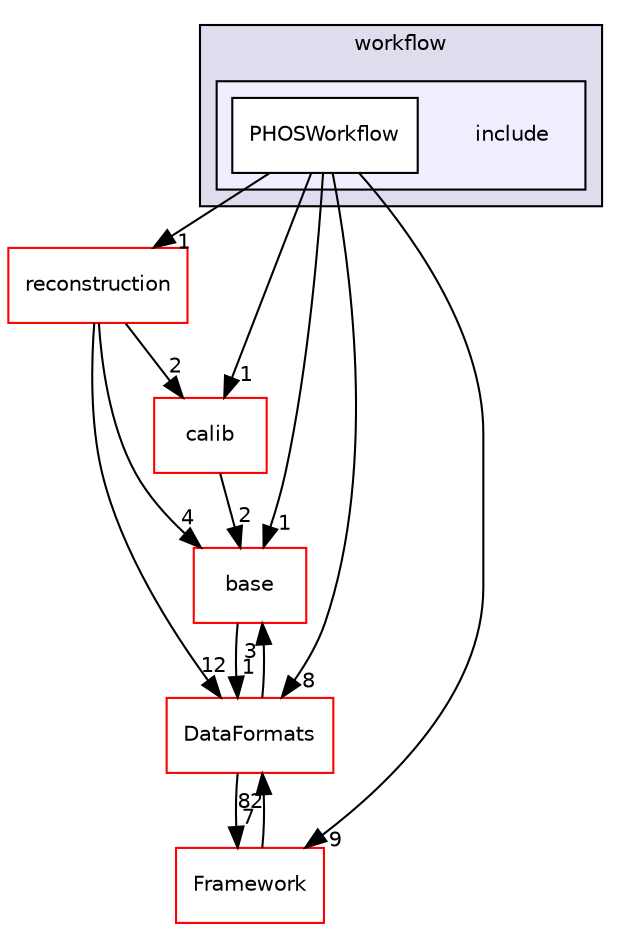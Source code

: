 digraph "/home/travis/build/AliceO2Group/AliceO2/Detectors/PHOS/workflow/include" {
  bgcolor=transparent;
  compound=true
  node [ fontsize="10", fontname="Helvetica"];
  edge [ labelfontsize="10", labelfontname="Helvetica"];
  subgraph clusterdir_f023896f16295b508dee7254d9ce4010 {
    graph [ bgcolor="#ddddee", pencolor="black", label="workflow" fontname="Helvetica", fontsize="10", URL="dir_f023896f16295b508dee7254d9ce4010.html"]
  subgraph clusterdir_9a0b85f4762b447524757a410a4669a6 {
    graph [ bgcolor="#eeeeff", pencolor="black", label="" URL="dir_9a0b85f4762b447524757a410a4669a6.html"];
    dir_9a0b85f4762b447524757a410a4669a6 [shape=plaintext label="include"];
    dir_57892ede50439a9ad0a64f613942a571 [shape=box label="PHOSWorkflow" color="black" fillcolor="white" style="filled" URL="dir_57892ede50439a9ad0a64f613942a571.html"];
  }
  }
  dir_f8d0b672e09eeb12dbd411d9fb531afa [shape=box label="calib" color="red" URL="dir_f8d0b672e09eeb12dbd411d9fb531afa.html"];
  dir_fa21b46838f21636bfdcc60e4853f0ed [shape=box label="base" color="red" URL="dir_fa21b46838f21636bfdcc60e4853f0ed.html"];
  dir_da16e9ad2b18bb132f2d9a9746692e88 [shape=box label="reconstruction" color="red" URL="dir_da16e9ad2b18bb132f2d9a9746692e88.html"];
  dir_bcbb2cf9a3d3d83e5515c82071a07177 [shape=box label="Framework" color="red" URL="dir_bcbb2cf9a3d3d83e5515c82071a07177.html"];
  dir_2171f7ec022c5423887b07c69b2f5b48 [shape=box label="DataFormats" color="red" URL="dir_2171f7ec022c5423887b07c69b2f5b48.html"];
  dir_57892ede50439a9ad0a64f613942a571->dir_f8d0b672e09eeb12dbd411d9fb531afa [headlabel="1", labeldistance=1.5 headhref="dir_000384_000348.html"];
  dir_57892ede50439a9ad0a64f613942a571->dir_fa21b46838f21636bfdcc60e4853f0ed [headlabel="1", labeldistance=1.5 headhref="dir_000384_000209.html"];
  dir_57892ede50439a9ad0a64f613942a571->dir_da16e9ad2b18bb132f2d9a9746692e88 [headlabel="1", labeldistance=1.5 headhref="dir_000384_000360.html"];
  dir_57892ede50439a9ad0a64f613942a571->dir_bcbb2cf9a3d3d83e5515c82071a07177 [headlabel="9", labeldistance=1.5 headhref="dir_000384_000013.html"];
  dir_57892ede50439a9ad0a64f613942a571->dir_2171f7ec022c5423887b07c69b2f5b48 [headlabel="8", labeldistance=1.5 headhref="dir_000384_000076.html"];
  dir_f8d0b672e09eeb12dbd411d9fb531afa->dir_fa21b46838f21636bfdcc60e4853f0ed [headlabel="2", labeldistance=1.5 headhref="dir_000348_000209.html"];
  dir_fa21b46838f21636bfdcc60e4853f0ed->dir_2171f7ec022c5423887b07c69b2f5b48 [headlabel="1", labeldistance=1.5 headhref="dir_000209_000076.html"];
  dir_da16e9ad2b18bb132f2d9a9746692e88->dir_f8d0b672e09eeb12dbd411d9fb531afa [headlabel="2", labeldistance=1.5 headhref="dir_000360_000348.html"];
  dir_da16e9ad2b18bb132f2d9a9746692e88->dir_fa21b46838f21636bfdcc60e4853f0ed [headlabel="4", labeldistance=1.5 headhref="dir_000360_000209.html"];
  dir_da16e9ad2b18bb132f2d9a9746692e88->dir_2171f7ec022c5423887b07c69b2f5b48 [headlabel="12", labeldistance=1.5 headhref="dir_000360_000076.html"];
  dir_bcbb2cf9a3d3d83e5515c82071a07177->dir_2171f7ec022c5423887b07c69b2f5b48 [headlabel="82", labeldistance=1.5 headhref="dir_000013_000076.html"];
  dir_2171f7ec022c5423887b07c69b2f5b48->dir_fa21b46838f21636bfdcc60e4853f0ed [headlabel="3", labeldistance=1.5 headhref="dir_000076_000209.html"];
  dir_2171f7ec022c5423887b07c69b2f5b48->dir_bcbb2cf9a3d3d83e5515c82071a07177 [headlabel="7", labeldistance=1.5 headhref="dir_000076_000013.html"];
}
